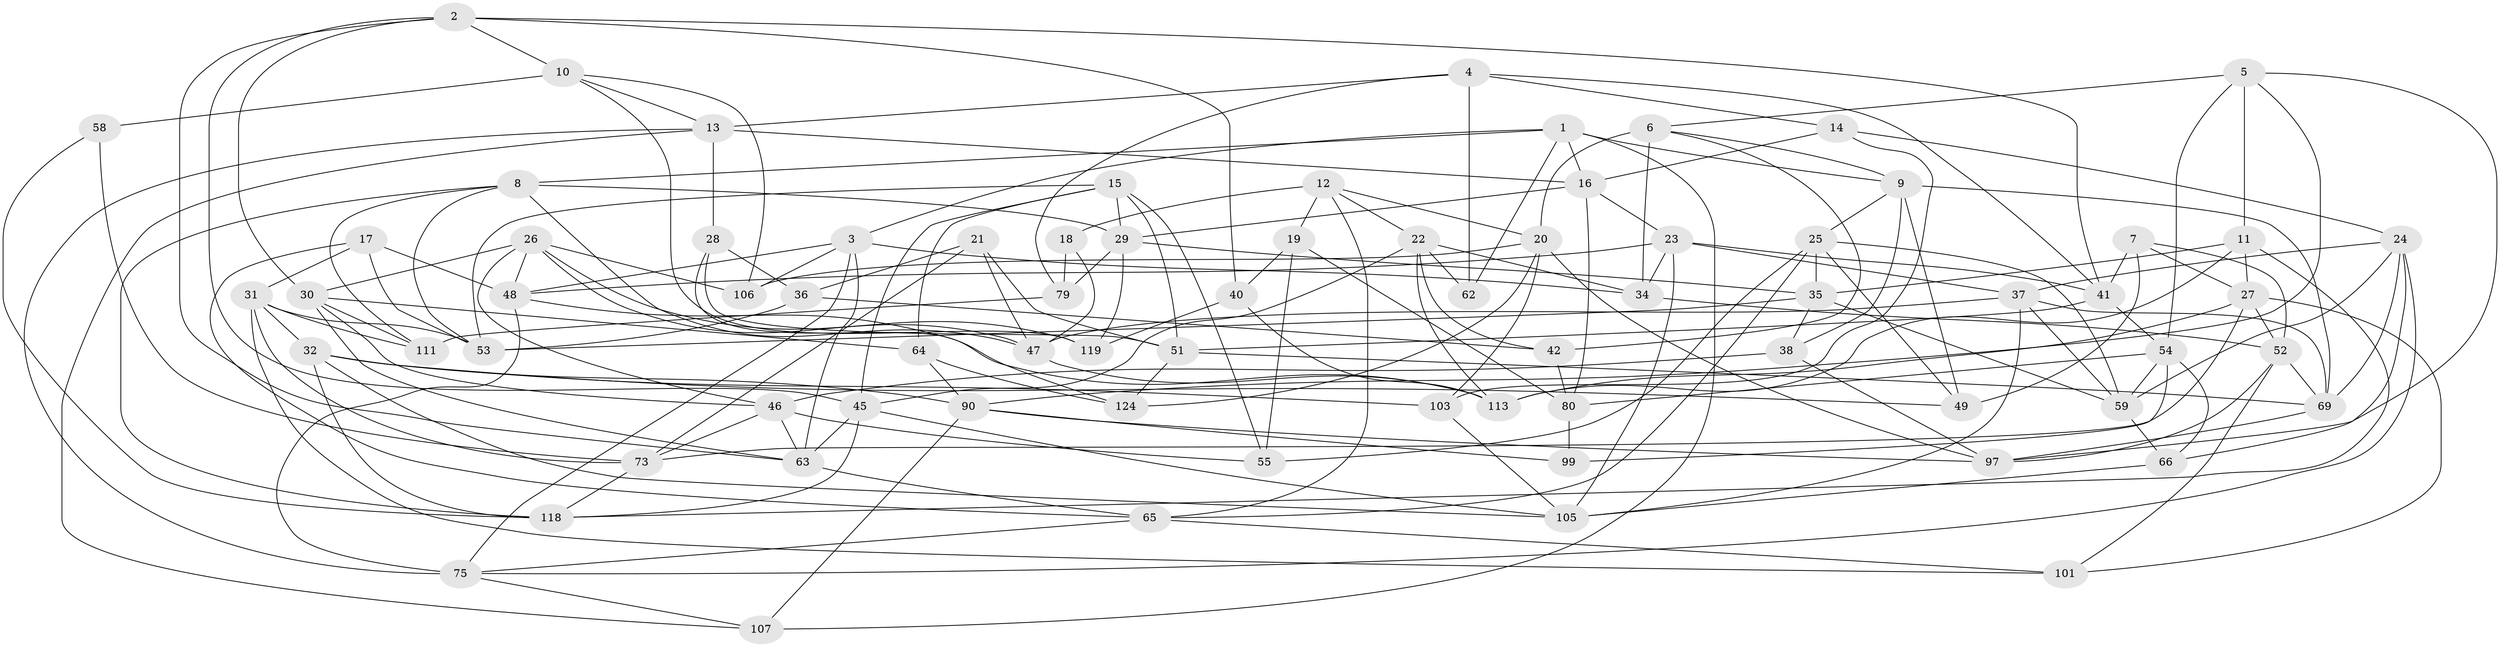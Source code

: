 // original degree distribution, {4: 1.0}
// Generated by graph-tools (version 1.1) at 2025/42/03/06/25 10:42:21]
// undirected, 75 vertices, 193 edges
graph export_dot {
graph [start="1"]
  node [color=gray90,style=filled];
  1 [super="+57"];
  2 [super="+121"];
  3 [super="+61"];
  4 [super="+109"];
  5 [super="+112"];
  6 [super="+50"];
  7;
  8 [super="+81"];
  9 [super="+39"];
  10 [super="+43"];
  11 [super="+71"];
  12 [super="+67"];
  13 [super="+86"];
  14;
  15 [super="+44"];
  16 [super="+70"];
  17;
  18;
  19;
  20 [super="+83"];
  21;
  22 [super="+114"];
  23 [super="+76"];
  24 [super="+85"];
  25 [super="+77"];
  26 [super="+84"];
  27 [super="+56"];
  28;
  29 [super="+94"];
  30 [super="+100"];
  31 [super="+115"];
  32 [super="+33"];
  34 [super="+87"];
  35 [super="+91"];
  36;
  37 [super="+72"];
  38;
  40;
  41 [super="+96"];
  42;
  45 [super="+60"];
  46 [super="+74"];
  47 [super="+104"];
  48 [super="+78"];
  49;
  51 [super="+89"];
  52 [super="+110"];
  53 [super="+120"];
  54 [super="+68"];
  55;
  58;
  59 [super="+117"];
  62;
  63 [super="+116"];
  64;
  65 [super="+92"];
  66;
  69 [super="+82"];
  73 [super="+93"];
  75 [super="+88"];
  79;
  80 [super="+95"];
  90 [super="+98"];
  97 [super="+102"];
  99;
  101;
  103;
  105 [super="+108"];
  106;
  107;
  111;
  113 [super="+123"];
  118 [super="+122"];
  119;
  124;
  1 -- 16;
  1 -- 9;
  1 -- 8;
  1 -- 107;
  1 -- 3;
  1 -- 62;
  2 -- 63;
  2 -- 45;
  2 -- 40;
  2 -- 41;
  2 -- 10;
  2 -- 30;
  3 -- 75;
  3 -- 106;
  3 -- 48;
  3 -- 34;
  3 -- 63;
  4 -- 41;
  4 -- 13;
  4 -- 62 [weight=2];
  4 -- 14;
  4 -- 79;
  5 -- 90;
  5 -- 6;
  5 -- 97;
  5 -- 11 [weight=2];
  5 -- 54;
  6 -- 42;
  6 -- 20;
  6 -- 9;
  6 -- 34 [weight=2];
  7 -- 49;
  7 -- 27;
  7 -- 52;
  7 -- 41;
  8 -- 118;
  8 -- 53;
  8 -- 111;
  8 -- 29;
  8 -- 47;
  9 -- 49;
  9 -- 38;
  9 -- 25;
  9 -- 69;
  10 -- 119;
  10 -- 58 [weight=2];
  10 -- 13;
  10 -- 106;
  11 -- 118;
  11 -- 27;
  11 -- 35;
  11 -- 113;
  12 -- 19;
  12 -- 18 [weight=2];
  12 -- 20;
  12 -- 22;
  12 -- 65;
  13 -- 28;
  13 -- 107;
  13 -- 75;
  13 -- 16;
  14 -- 103;
  14 -- 24;
  14 -- 16;
  15 -- 55;
  15 -- 64;
  15 -- 51;
  15 -- 53;
  15 -- 29;
  15 -- 45;
  16 -- 23;
  16 -- 29;
  16 -- 80;
  17 -- 65;
  17 -- 31;
  17 -- 48;
  17 -- 53;
  18 -- 79;
  18 -- 47;
  19 -- 80;
  19 -- 55;
  19 -- 40;
  20 -- 124;
  20 -- 103;
  20 -- 106;
  20 -- 97;
  21 -- 73;
  21 -- 51;
  21 -- 47;
  21 -- 36;
  22 -- 42;
  22 -- 62;
  22 -- 113;
  22 -- 34;
  22 -- 45;
  23 -- 48;
  23 -- 34;
  23 -- 41;
  23 -- 37;
  23 -- 105;
  24 -- 75;
  24 -- 37;
  24 -- 59;
  24 -- 66;
  24 -- 69;
  25 -- 59;
  25 -- 55;
  25 -- 49;
  25 -- 35;
  25 -- 65;
  26 -- 46;
  26 -- 47;
  26 -- 119;
  26 -- 106;
  26 -- 48;
  26 -- 30;
  27 -- 73;
  27 -- 113;
  27 -- 101;
  27 -- 52;
  28 -- 124;
  28 -- 36;
  28 -- 51;
  29 -- 119;
  29 -- 79;
  29 -- 35;
  30 -- 111;
  30 -- 63;
  30 -- 46;
  30 -- 64;
  31 -- 111;
  31 -- 101;
  31 -- 73;
  31 -- 53;
  31 -- 32;
  32 -- 49;
  32 -- 90;
  32 -- 105;
  32 -- 103;
  32 -- 118;
  34 -- 52;
  35 -- 38;
  35 -- 53;
  35 -- 59;
  36 -- 53;
  36 -- 42;
  37 -- 47;
  37 -- 105;
  37 -- 59;
  37 -- 69;
  38 -- 46;
  38 -- 97;
  40 -- 113;
  40 -- 119;
  41 -- 51;
  41 -- 54;
  42 -- 80;
  45 -- 105;
  45 -- 63;
  45 -- 118;
  46 -- 63;
  46 -- 55;
  46 -- 73;
  47 -- 113;
  48 -- 113;
  48 -- 75;
  51 -- 124;
  51 -- 69;
  52 -- 69;
  52 -- 101;
  52 -- 97;
  54 -- 66;
  54 -- 99;
  54 -- 80;
  54 -- 59;
  58 -- 118;
  58 -- 73;
  59 -- 66;
  63 -- 65;
  64 -- 124;
  64 -- 90;
  65 -- 101;
  65 -- 75;
  66 -- 105;
  69 -- 97;
  73 -- 118;
  75 -- 107;
  79 -- 111;
  80 -- 99 [weight=2];
  90 -- 97;
  90 -- 107;
  90 -- 99;
  103 -- 105;
}
